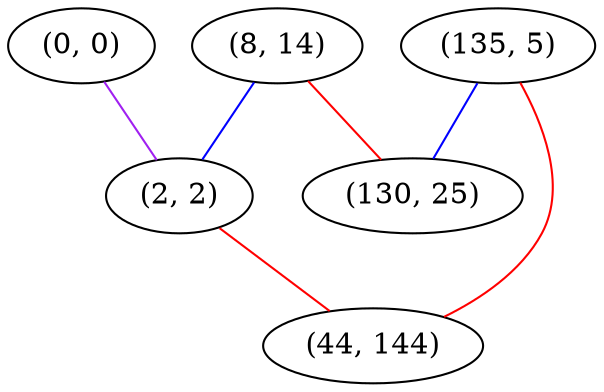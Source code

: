 graph "" {
"(8, 14)";
"(0, 0)";
"(2, 2)";
"(135, 5)";
"(130, 25)";
"(44, 144)";
"(8, 14)" -- "(130, 25)"  [color=red, key=0, weight=1];
"(8, 14)" -- "(2, 2)"  [color=blue, key=0, weight=3];
"(0, 0)" -- "(2, 2)"  [color=purple, key=0, weight=4];
"(2, 2)" -- "(44, 144)"  [color=red, key=0, weight=1];
"(135, 5)" -- "(130, 25)"  [color=blue, key=0, weight=3];
"(135, 5)" -- "(44, 144)"  [color=red, key=0, weight=1];
}
